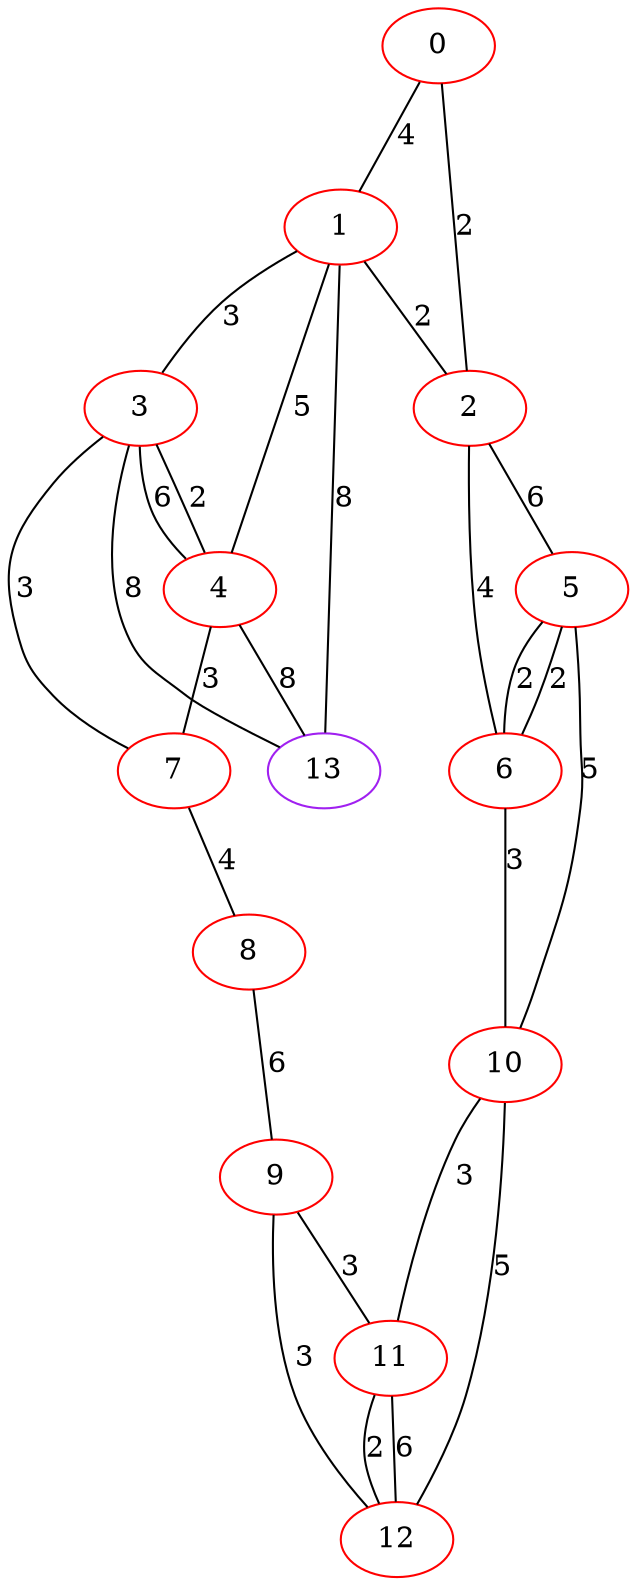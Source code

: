 graph "" {
0 [color=red, weight=1];
1 [color=red, weight=1];
2 [color=red, weight=1];
3 [color=red, weight=1];
4 [color=red, weight=1];
5 [color=red, weight=1];
6 [color=red, weight=1];
7 [color=red, weight=1];
8 [color=red, weight=1];
9 [color=red, weight=1];
10 [color=red, weight=1];
11 [color=red, weight=1];
12 [color=red, weight=1];
13 [color=purple, weight=4];
0 -- 1  [key=0, label=4];
0 -- 2  [key=0, label=2];
1 -- 2  [key=0, label=2];
1 -- 3  [key=0, label=3];
1 -- 4  [key=0, label=5];
1 -- 13  [key=0, label=8];
2 -- 5  [key=0, label=6];
2 -- 6  [key=0, label=4];
3 -- 4  [key=0, label=6];
3 -- 4  [key=1, label=2];
3 -- 13  [key=0, label=8];
3 -- 7  [key=0, label=3];
4 -- 13  [key=0, label=8];
4 -- 7  [key=0, label=3];
5 -- 10  [key=0, label=5];
5 -- 6  [key=0, label=2];
5 -- 6  [key=1, label=2];
6 -- 10  [key=0, label=3];
7 -- 8  [key=0, label=4];
8 -- 9  [key=0, label=6];
9 -- 11  [key=0, label=3];
9 -- 12  [key=0, label=3];
10 -- 11  [key=0, label=3];
10 -- 12  [key=0, label=5];
11 -- 12  [key=0, label=2];
11 -- 12  [key=1, label=6];
}
